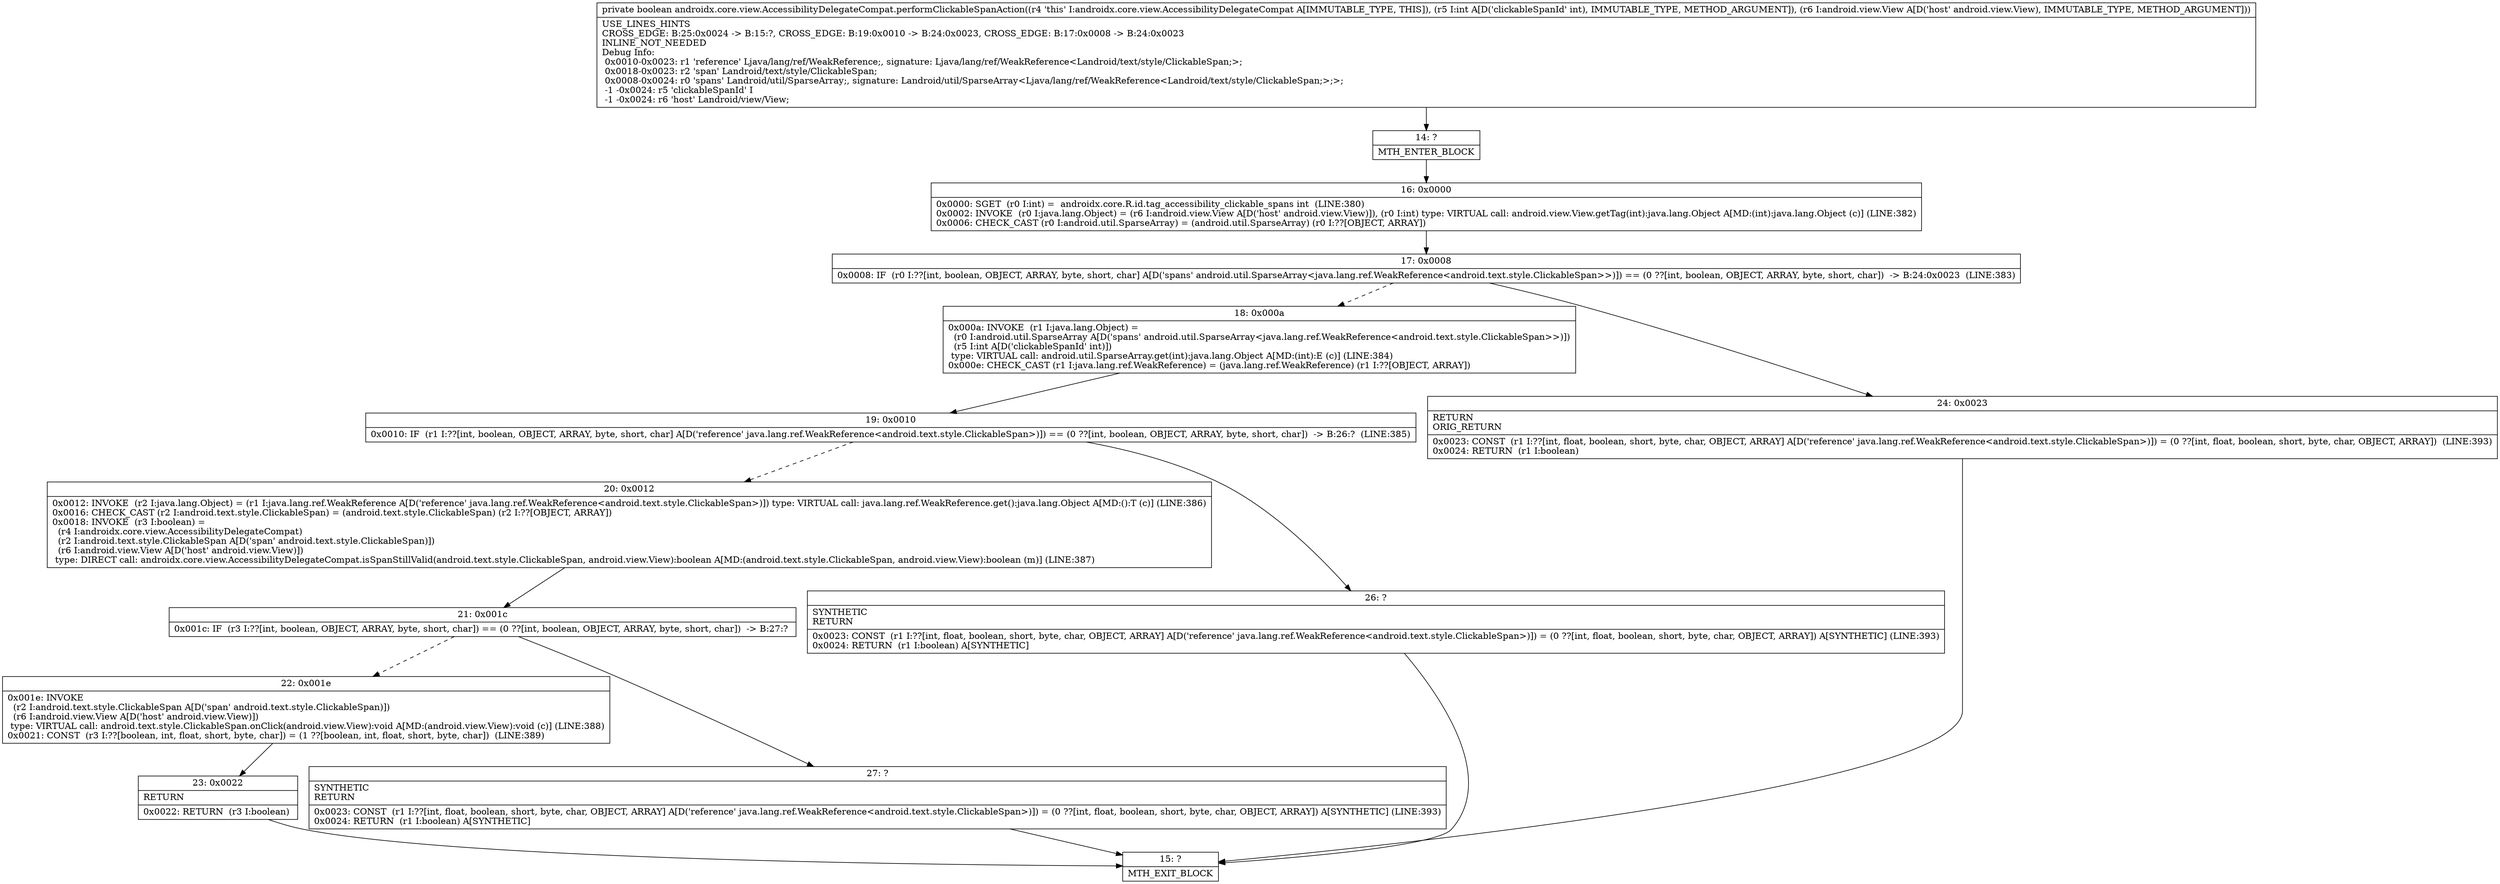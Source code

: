 digraph "CFG forandroidx.core.view.AccessibilityDelegateCompat.performClickableSpanAction(ILandroid\/view\/View;)Z" {
Node_14 [shape=record,label="{14\:\ ?|MTH_ENTER_BLOCK\l}"];
Node_16 [shape=record,label="{16\:\ 0x0000|0x0000: SGET  (r0 I:int) =  androidx.core.R.id.tag_accessibility_clickable_spans int  (LINE:380)\l0x0002: INVOKE  (r0 I:java.lang.Object) = (r6 I:android.view.View A[D('host' android.view.View)]), (r0 I:int) type: VIRTUAL call: android.view.View.getTag(int):java.lang.Object A[MD:(int):java.lang.Object (c)] (LINE:382)\l0x0006: CHECK_CAST (r0 I:android.util.SparseArray) = (android.util.SparseArray) (r0 I:??[OBJECT, ARRAY]) \l}"];
Node_17 [shape=record,label="{17\:\ 0x0008|0x0008: IF  (r0 I:??[int, boolean, OBJECT, ARRAY, byte, short, char] A[D('spans' android.util.SparseArray\<java.lang.ref.WeakReference\<android.text.style.ClickableSpan\>\>)]) == (0 ??[int, boolean, OBJECT, ARRAY, byte, short, char])  \-\> B:24:0x0023  (LINE:383)\l}"];
Node_18 [shape=record,label="{18\:\ 0x000a|0x000a: INVOKE  (r1 I:java.lang.Object) = \l  (r0 I:android.util.SparseArray A[D('spans' android.util.SparseArray\<java.lang.ref.WeakReference\<android.text.style.ClickableSpan\>\>)])\l  (r5 I:int A[D('clickableSpanId' int)])\l type: VIRTUAL call: android.util.SparseArray.get(int):java.lang.Object A[MD:(int):E (c)] (LINE:384)\l0x000e: CHECK_CAST (r1 I:java.lang.ref.WeakReference) = (java.lang.ref.WeakReference) (r1 I:??[OBJECT, ARRAY]) \l}"];
Node_19 [shape=record,label="{19\:\ 0x0010|0x0010: IF  (r1 I:??[int, boolean, OBJECT, ARRAY, byte, short, char] A[D('reference' java.lang.ref.WeakReference\<android.text.style.ClickableSpan\>)]) == (0 ??[int, boolean, OBJECT, ARRAY, byte, short, char])  \-\> B:26:?  (LINE:385)\l}"];
Node_20 [shape=record,label="{20\:\ 0x0012|0x0012: INVOKE  (r2 I:java.lang.Object) = (r1 I:java.lang.ref.WeakReference A[D('reference' java.lang.ref.WeakReference\<android.text.style.ClickableSpan\>)]) type: VIRTUAL call: java.lang.ref.WeakReference.get():java.lang.Object A[MD:():T (c)] (LINE:386)\l0x0016: CHECK_CAST (r2 I:android.text.style.ClickableSpan) = (android.text.style.ClickableSpan) (r2 I:??[OBJECT, ARRAY]) \l0x0018: INVOKE  (r3 I:boolean) = \l  (r4 I:androidx.core.view.AccessibilityDelegateCompat)\l  (r2 I:android.text.style.ClickableSpan A[D('span' android.text.style.ClickableSpan)])\l  (r6 I:android.view.View A[D('host' android.view.View)])\l type: DIRECT call: androidx.core.view.AccessibilityDelegateCompat.isSpanStillValid(android.text.style.ClickableSpan, android.view.View):boolean A[MD:(android.text.style.ClickableSpan, android.view.View):boolean (m)] (LINE:387)\l}"];
Node_21 [shape=record,label="{21\:\ 0x001c|0x001c: IF  (r3 I:??[int, boolean, OBJECT, ARRAY, byte, short, char]) == (0 ??[int, boolean, OBJECT, ARRAY, byte, short, char])  \-\> B:27:? \l}"];
Node_22 [shape=record,label="{22\:\ 0x001e|0x001e: INVOKE  \l  (r2 I:android.text.style.ClickableSpan A[D('span' android.text.style.ClickableSpan)])\l  (r6 I:android.view.View A[D('host' android.view.View)])\l type: VIRTUAL call: android.text.style.ClickableSpan.onClick(android.view.View):void A[MD:(android.view.View):void (c)] (LINE:388)\l0x0021: CONST  (r3 I:??[boolean, int, float, short, byte, char]) = (1 ??[boolean, int, float, short, byte, char])  (LINE:389)\l}"];
Node_23 [shape=record,label="{23\:\ 0x0022|RETURN\l|0x0022: RETURN  (r3 I:boolean) \l}"];
Node_15 [shape=record,label="{15\:\ ?|MTH_EXIT_BLOCK\l}"];
Node_27 [shape=record,label="{27\:\ ?|SYNTHETIC\lRETURN\l|0x0023: CONST  (r1 I:??[int, float, boolean, short, byte, char, OBJECT, ARRAY] A[D('reference' java.lang.ref.WeakReference\<android.text.style.ClickableSpan\>)]) = (0 ??[int, float, boolean, short, byte, char, OBJECT, ARRAY]) A[SYNTHETIC] (LINE:393)\l0x0024: RETURN  (r1 I:boolean) A[SYNTHETIC]\l}"];
Node_26 [shape=record,label="{26\:\ ?|SYNTHETIC\lRETURN\l|0x0023: CONST  (r1 I:??[int, float, boolean, short, byte, char, OBJECT, ARRAY] A[D('reference' java.lang.ref.WeakReference\<android.text.style.ClickableSpan\>)]) = (0 ??[int, float, boolean, short, byte, char, OBJECT, ARRAY]) A[SYNTHETIC] (LINE:393)\l0x0024: RETURN  (r1 I:boolean) A[SYNTHETIC]\l}"];
Node_24 [shape=record,label="{24\:\ 0x0023|RETURN\lORIG_RETURN\l|0x0023: CONST  (r1 I:??[int, float, boolean, short, byte, char, OBJECT, ARRAY] A[D('reference' java.lang.ref.WeakReference\<android.text.style.ClickableSpan\>)]) = (0 ??[int, float, boolean, short, byte, char, OBJECT, ARRAY])  (LINE:393)\l0x0024: RETURN  (r1 I:boolean) \l}"];
MethodNode[shape=record,label="{private boolean androidx.core.view.AccessibilityDelegateCompat.performClickableSpanAction((r4 'this' I:androidx.core.view.AccessibilityDelegateCompat A[IMMUTABLE_TYPE, THIS]), (r5 I:int A[D('clickableSpanId' int), IMMUTABLE_TYPE, METHOD_ARGUMENT]), (r6 I:android.view.View A[D('host' android.view.View), IMMUTABLE_TYPE, METHOD_ARGUMENT]))  | USE_LINES_HINTS\lCROSS_EDGE: B:25:0x0024 \-\> B:15:?, CROSS_EDGE: B:19:0x0010 \-\> B:24:0x0023, CROSS_EDGE: B:17:0x0008 \-\> B:24:0x0023\lINLINE_NOT_NEEDED\lDebug Info:\l  0x0010\-0x0023: r1 'reference' Ljava\/lang\/ref\/WeakReference;, signature: Ljava\/lang\/ref\/WeakReference\<Landroid\/text\/style\/ClickableSpan;\>;\l  0x0018\-0x0023: r2 'span' Landroid\/text\/style\/ClickableSpan;\l  0x0008\-0x0024: r0 'spans' Landroid\/util\/SparseArray;, signature: Landroid\/util\/SparseArray\<Ljava\/lang\/ref\/WeakReference\<Landroid\/text\/style\/ClickableSpan;\>;\>;\l  \-1 \-0x0024: r5 'clickableSpanId' I\l  \-1 \-0x0024: r6 'host' Landroid\/view\/View;\l}"];
MethodNode -> Node_14;Node_14 -> Node_16;
Node_16 -> Node_17;
Node_17 -> Node_18[style=dashed];
Node_17 -> Node_24;
Node_18 -> Node_19;
Node_19 -> Node_20[style=dashed];
Node_19 -> Node_26;
Node_20 -> Node_21;
Node_21 -> Node_22[style=dashed];
Node_21 -> Node_27;
Node_22 -> Node_23;
Node_23 -> Node_15;
Node_27 -> Node_15;
Node_26 -> Node_15;
Node_24 -> Node_15;
}

